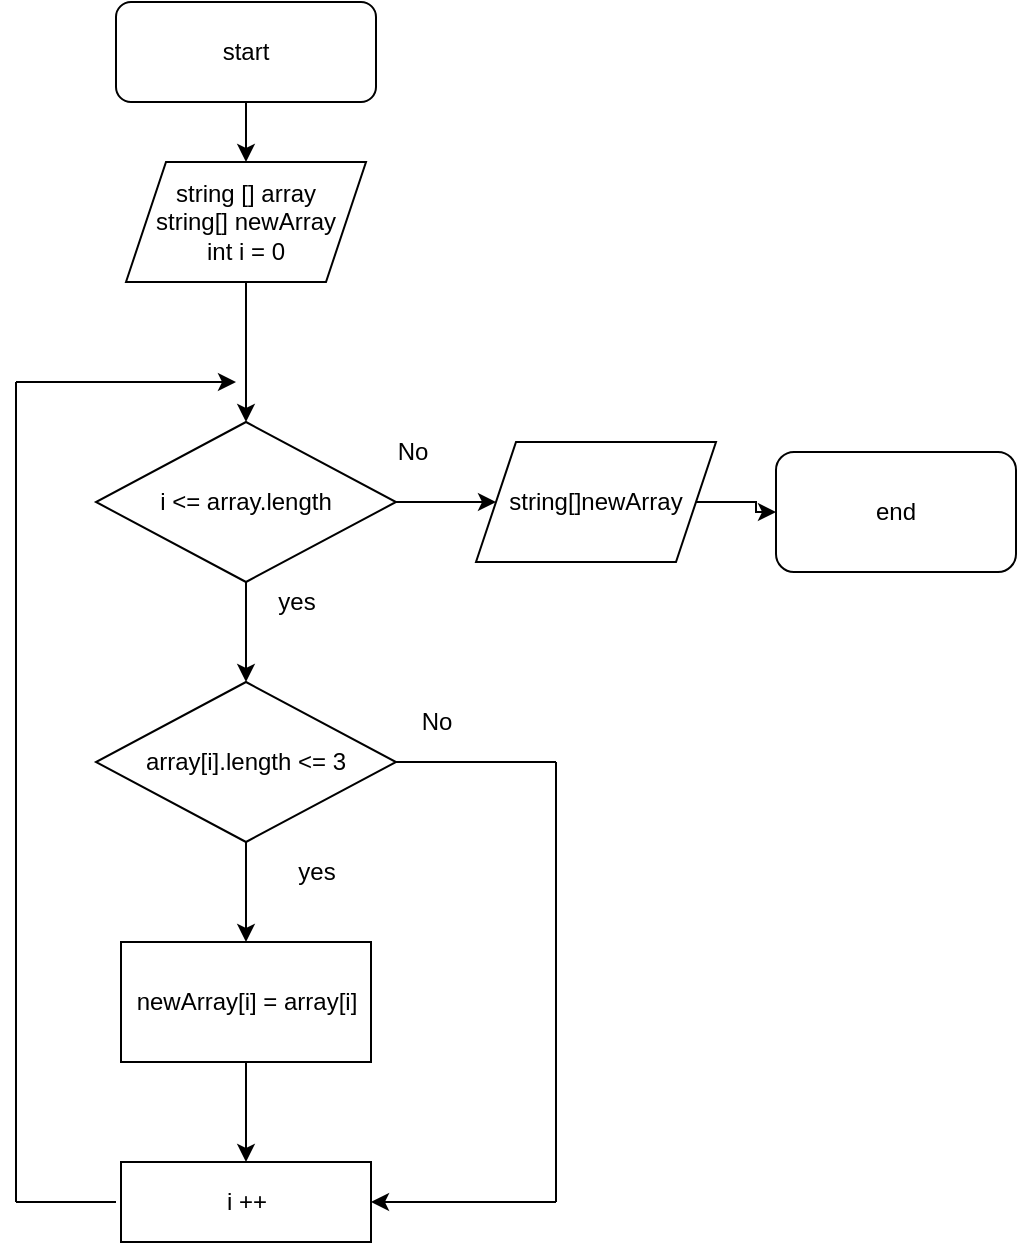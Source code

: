 <mxfile version="21.0.8" type="github">
  <diagram name="Страница 1" id="aWdxehc5wtpVZruCy1GY">
    <mxGraphModel dx="1012" dy="598" grid="1" gridSize="10" guides="1" tooltips="1" connect="1" arrows="1" fold="1" page="1" pageScale="1" pageWidth="827" pageHeight="1169" math="0" shadow="0">
      <root>
        <mxCell id="0" />
        <mxCell id="1" parent="0" />
        <mxCell id="ksmPVnHk5uzD984ndrK3-5" value="" style="edgeStyle=orthogonalEdgeStyle;rounded=0;orthogonalLoop=1;jettySize=auto;html=1;" parent="1" source="ksmPVnHk5uzD984ndrK3-2" edge="1">
          <mxGeometry relative="1" as="geometry">
            <mxPoint x="395" y="120" as="targetPoint" />
          </mxGeometry>
        </mxCell>
        <mxCell id="ksmPVnHk5uzD984ndrK3-2" value="start" style="rounded=1;whiteSpace=wrap;html=1;" parent="1" vertex="1">
          <mxGeometry x="330" y="40" width="130" height="50" as="geometry" />
        </mxCell>
        <mxCell id="ksmPVnHk5uzD984ndrK3-9" value="" style="edgeStyle=orthogonalEdgeStyle;rounded=0;orthogonalLoop=1;jettySize=auto;html=1;" parent="1" source="ksmPVnHk5uzD984ndrK3-7" target="ksmPVnHk5uzD984ndrK3-8" edge="1">
          <mxGeometry relative="1" as="geometry" />
        </mxCell>
        <mxCell id="ksmPVnHk5uzD984ndrK3-7" value="string [] array&lt;br&gt;string[] newArray&lt;br&gt;int i = 0" style="shape=parallelogram;perimeter=parallelogramPerimeter;whiteSpace=wrap;html=1;fixedSize=1;" parent="1" vertex="1">
          <mxGeometry x="335" y="120" width="120" height="60" as="geometry" />
        </mxCell>
        <mxCell id="ksmPVnHk5uzD984ndrK3-11" value="" style="edgeStyle=orthogonalEdgeStyle;rounded=0;orthogonalLoop=1;jettySize=auto;html=1;" parent="1" source="ksmPVnHk5uzD984ndrK3-8" target="ksmPVnHk5uzD984ndrK3-10" edge="1">
          <mxGeometry relative="1" as="geometry" />
        </mxCell>
        <mxCell id="ksmPVnHk5uzD984ndrK3-34" value="" style="edgeStyle=orthogonalEdgeStyle;rounded=0;orthogonalLoop=1;jettySize=auto;html=1;" parent="1" source="ksmPVnHk5uzD984ndrK3-8" target="ksmPVnHk5uzD984ndrK3-33" edge="1">
          <mxGeometry relative="1" as="geometry" />
        </mxCell>
        <mxCell id="ksmPVnHk5uzD984ndrK3-8" value="i &amp;lt;= array.length" style="rhombus;whiteSpace=wrap;html=1;" parent="1" vertex="1">
          <mxGeometry x="320" y="250" width="150" height="80" as="geometry" />
        </mxCell>
        <mxCell id="ksmPVnHk5uzD984ndrK3-14" value="" style="edgeStyle=orthogonalEdgeStyle;rounded=0;orthogonalLoop=1;jettySize=auto;html=1;" parent="1" source="ksmPVnHk5uzD984ndrK3-10" target="ksmPVnHk5uzD984ndrK3-13" edge="1">
          <mxGeometry relative="1" as="geometry" />
        </mxCell>
        <mxCell id="ksmPVnHk5uzD984ndrK3-10" value="array[i].length &amp;lt;= 3" style="rhombus;whiteSpace=wrap;html=1;" parent="1" vertex="1">
          <mxGeometry x="320" y="380" width="150" height="80" as="geometry" />
        </mxCell>
        <mxCell id="ksmPVnHk5uzD984ndrK3-12" value="yes" style="text;html=1;align=center;verticalAlign=middle;resizable=0;points=[];autosize=1;strokeColor=none;fillColor=none;" parent="1" vertex="1">
          <mxGeometry x="400" y="325" width="40" height="30" as="geometry" />
        </mxCell>
        <mxCell id="ksmPVnHk5uzD984ndrK3-20" value="" style="edgeStyle=orthogonalEdgeStyle;rounded=0;orthogonalLoop=1;jettySize=auto;html=1;" parent="1" source="ksmPVnHk5uzD984ndrK3-13" target="ksmPVnHk5uzD984ndrK3-19" edge="1">
          <mxGeometry relative="1" as="geometry" />
        </mxCell>
        <mxCell id="ksmPVnHk5uzD984ndrK3-13" value="newArray[i] = array[i]" style="whiteSpace=wrap;html=1;" parent="1" vertex="1">
          <mxGeometry x="332.5" y="510" width="125" height="60" as="geometry" />
        </mxCell>
        <mxCell id="ksmPVnHk5uzD984ndrK3-15" value="yes" style="text;html=1;align=center;verticalAlign=middle;resizable=0;points=[];autosize=1;strokeColor=none;fillColor=none;" parent="1" vertex="1">
          <mxGeometry x="410" y="460" width="40" height="30" as="geometry" />
        </mxCell>
        <mxCell id="ksmPVnHk5uzD984ndrK3-19" value="i ++" style="whiteSpace=wrap;html=1;" parent="1" vertex="1">
          <mxGeometry x="332.5" y="620" width="125" height="40" as="geometry" />
        </mxCell>
        <mxCell id="ksmPVnHk5uzD984ndrK3-21" value="" style="endArrow=none;html=1;rounded=0;" parent="1" edge="1">
          <mxGeometry width="50" height="50" relative="1" as="geometry">
            <mxPoint x="280" y="640" as="sourcePoint" />
            <mxPoint x="280" y="230" as="targetPoint" />
          </mxGeometry>
        </mxCell>
        <mxCell id="ksmPVnHk5uzD984ndrK3-22" value="" style="endArrow=none;html=1;rounded=0;" parent="1" edge="1">
          <mxGeometry width="50" height="50" relative="1" as="geometry">
            <mxPoint x="280" y="640" as="sourcePoint" />
            <mxPoint x="330" y="640" as="targetPoint" />
          </mxGeometry>
        </mxCell>
        <mxCell id="ksmPVnHk5uzD984ndrK3-23" value="" style="endArrow=classic;html=1;rounded=0;" parent="1" edge="1">
          <mxGeometry width="50" height="50" relative="1" as="geometry">
            <mxPoint x="280" y="230" as="sourcePoint" />
            <mxPoint x="390" y="230" as="targetPoint" />
          </mxGeometry>
        </mxCell>
        <mxCell id="ksmPVnHk5uzD984ndrK3-28" value="" style="endArrow=none;html=1;rounded=0;" parent="1" edge="1">
          <mxGeometry width="50" height="50" relative="1" as="geometry">
            <mxPoint x="550" y="640" as="sourcePoint" />
            <mxPoint x="550" y="420" as="targetPoint" />
          </mxGeometry>
        </mxCell>
        <mxCell id="ksmPVnHk5uzD984ndrK3-29" value="" style="endArrow=none;html=1;rounded=0;exitX=1;exitY=0.5;exitDx=0;exitDy=0;" parent="1" source="ksmPVnHk5uzD984ndrK3-10" edge="1">
          <mxGeometry width="50" height="50" relative="1" as="geometry">
            <mxPoint x="200" y="480" as="sourcePoint" />
            <mxPoint x="550" y="420" as="targetPoint" />
          </mxGeometry>
        </mxCell>
        <mxCell id="ksmPVnHk5uzD984ndrK3-31" value="" style="endArrow=classic;html=1;rounded=0;entryX=1;entryY=0.5;entryDx=0;entryDy=0;" parent="1" target="ksmPVnHk5uzD984ndrK3-19" edge="1">
          <mxGeometry width="50" height="50" relative="1" as="geometry">
            <mxPoint x="550" y="640" as="sourcePoint" />
            <mxPoint x="250" y="430" as="targetPoint" />
          </mxGeometry>
        </mxCell>
        <mxCell id="ksmPVnHk5uzD984ndrK3-32" value="No" style="text;html=1;align=center;verticalAlign=middle;resizable=0;points=[];autosize=1;strokeColor=none;fillColor=none;" parent="1" vertex="1">
          <mxGeometry x="470" y="385" width="40" height="30" as="geometry" />
        </mxCell>
        <mxCell id="ksmPVnHk5uzD984ndrK3-36" value="" style="edgeStyle=orthogonalEdgeStyle;rounded=0;orthogonalLoop=1;jettySize=auto;html=1;" parent="1" source="ksmPVnHk5uzD984ndrK3-33" target="ksmPVnHk5uzD984ndrK3-35" edge="1">
          <mxGeometry relative="1" as="geometry" />
        </mxCell>
        <mxCell id="ksmPVnHk5uzD984ndrK3-33" value="string[]newArray" style="shape=parallelogram;perimeter=parallelogramPerimeter;whiteSpace=wrap;html=1;fixedSize=1;" parent="1" vertex="1">
          <mxGeometry x="510" y="260" width="120" height="60" as="geometry" />
        </mxCell>
        <mxCell id="ksmPVnHk5uzD984ndrK3-35" value="end" style="rounded=1;whiteSpace=wrap;html=1;" parent="1" vertex="1">
          <mxGeometry x="660" y="265" width="120" height="60" as="geometry" />
        </mxCell>
        <mxCell id="t8oliFbC8VGzR2KXBBZu-1" value="No" style="text;html=1;align=center;verticalAlign=middle;resizable=0;points=[];autosize=1;strokeColor=none;fillColor=none;" vertex="1" parent="1">
          <mxGeometry x="457.5" y="250" width="40" height="30" as="geometry" />
        </mxCell>
      </root>
    </mxGraphModel>
  </diagram>
</mxfile>
